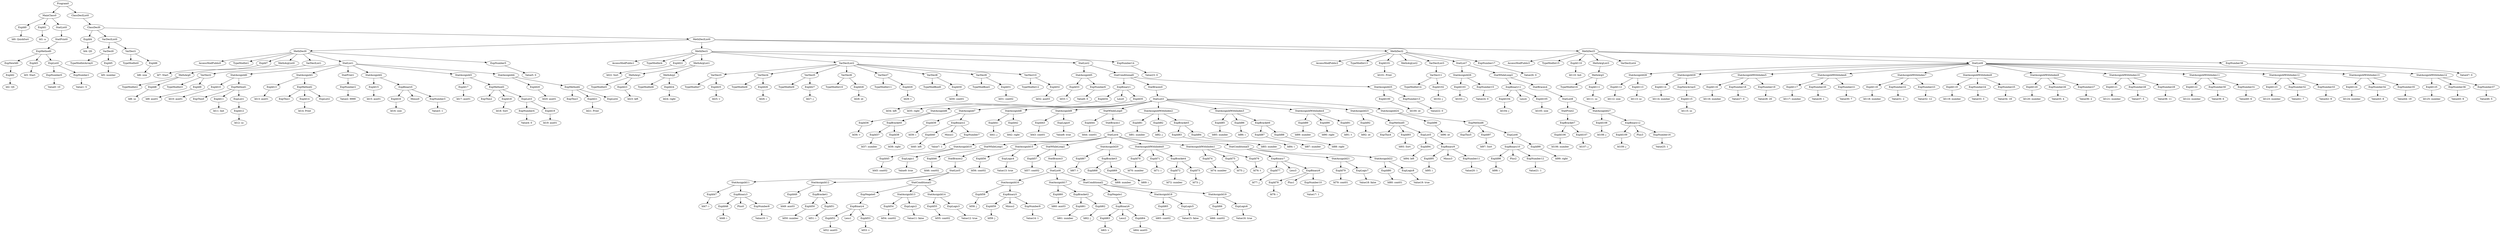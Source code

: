 digraph {
	ordering = out;
	ClassDeclList0 -> ClassDecl0;
	ExpNumber37 -> "Value46: 5";
	ExpNumber36 -> "Value45: 9";
	ExpNumber34 -> "Value43: 8";
	ExpNumber33 -> "Value42: 9";
	StatAssignIdWithIndex12 -> ExpId123;
	StatAssignIdWithIndex12 -> ExpNumber32;
	StatAssignIdWithIndex12 -> ExpNumber33;
	ExpNumber30 -> "Value39: 6";
	StatAssignIdWithIndex11 -> ExpId122;
	StatAssignIdWithIndex11 -> ExpNumber30;
	StatAssignIdWithIndex11 -> ExpNumber31;
	ExpNumber29 -> "Value38: 11";
	ExpId121 -> "Id121: number";
	ExpNumber25 -> "Value34: 18";
	ExpId119 -> "Id119: number";
	ExpNumber22 -> "Value31: 2";
	StatAssignIdWithIndex7 -> ExpId118;
	StatAssignIdWithIndex7 -> ExpNumber22;
	StatAssignIdWithIndex7 -> ExpNumber23;
	ExpNumber21 -> "Value30: 7";
	StatAssignIdWithIndex5 -> ExpId116;
	StatAssignIdWithIndex5 -> ExpNumber18;
	StatAssignIdWithIndex5 -> ExpNumber19;
	ExpId116 -> "Id116: number";
	ExpNewArray0 -> ExpId115;
	ExpId115 -> "Id115: sz";
	ExpId114 -> "Id114: number";
	StatList9 -> StatAssignId28;
	StatList9 -> StatAssignId29;
	StatList9 -> StatAssignIdWithIndex5;
	StatList9 -> StatAssignIdWithIndex6;
	StatList9 -> StatAssignIdWithIndex7;
	StatList9 -> StatAssignIdWithIndex8;
	StatList9 -> StatAssignIdWithIndex9;
	StatList9 -> StatAssignIdWithIndex10;
	StatList9 -> StatAssignIdWithIndex11;
	StatList9 -> StatAssignIdWithIndex12;
	StatList9 -> StatAssignIdWithIndex13;
	StatList9 -> StatAssignIdWithIndex14;
	ExpId113 -> "Id113: sz";
	ExpNumber38 -> "Value47: 0";
	StatAssignId28 -> ExpId112;
	StatAssignId28 -> ExpId113;
	MethArg3 -> TypeModInt16;
	MethArg3 -> ExpId111;
	ExpId110 -> "Id110: Init";
	MethDecl3 -> AccessModPublic3;
	MethDecl3 -> TypeModInt15;
	MethDecl3 -> ExpId110;
	MethDecl3 -> MethArgList3;
	MethDecl3 -> VarDeclList4;
	MethDecl3 -> StatList9;
	MethDecl3 -> ExpNumber38;
	ExpNumber17 -> "Value26: 0";
	StatBraces4 -> StatList8;
	ExpBinary12 -> ExpId109;
	ExpBinary12 -> Plus3;
	ExpBinary12 -> ExpNumber16;
	StatList8 -> StatPrint2;
	StatList8 -> StatAssignId27;
	ExpBracket7 -> ExpId106;
	ExpBracket7 -> ExpId107;
	ExpId106 -> "Id106: number";
	StatWhileLoop3 -> ExpBinary11;
	StatWhileLoop3 -> StatBraces4;
	ExpBinary11 -> ExpId104;
	ExpBinary11 -> Less4;
	ExpBinary11 -> ExpId105;
	StatList7 -> StatAssignId26;
	StatList7 -> StatWhileLoop3;
	StatAssignIdWithIndex10 -> ExpId121;
	StatAssignIdWithIndex10 -> ExpNumber28;
	StatAssignIdWithIndex10 -> ExpNumber29;
	ExpNumber15 -> "Value24: 0";
	VarDeclList3 -> VarDecl11;
	ExpNumber16 -> "Value25: 1";
	ExpId102 -> "Id102: j";
	VarDecl11 -> TypeModInt14;
	VarDecl11 -> ExpId102;
	MethDecl2 -> AccessModPublic2;
	MethDecl2 -> TypeModInt13;
	MethDecl2 -> ExpId101;
	MethDecl2 -> MethArgList2;
	MethDecl2 -> VarDeclList3;
	MethDecl2 -> StatList7;
	MethDecl2 -> ExpNumber17;
	ExpNumber14 -> "Value23: 0";
	StatAssignId25 -> ExpId100;
	StatAssignId25 -> ExpNumber13;
	ExpId100 -> "Id100: nt";
	ExpNumber27 -> "Value36: 2";
	ExpId109 -> "Id109: j";
	StatBraces0 -> StatList3;
	ExpNumber28 -> "Value37: 5";
	ExpId99 -> "Id99: right";
	ExpList6 -> ExpBinary10;
	ExpList6 -> ExpId99;
	StatAssignIdWithIndex8 -> ExpId119;
	StatAssignIdWithIndex8 -> ExpNumber24;
	StatAssignIdWithIndex8 -> ExpNumber25;
	ExpNumber12 -> "Value21: 1";
	ExpBinary10 -> ExpId98;
	ExpBinary10 -> Plus2;
	ExpBinary10 -> ExpNumber12;
	ExpId98 -> "Id98: i";
	ExpId97 -> "Id97: Sort";
	ExpMethod6 -> ExpThis5;
	ExpMethod6 -> ExpId97;
	ExpMethod6 -> ExpList6;
	StatAssignId24 -> ExpId96;
	StatAssignId24 -> ExpMethod6;
	ExpNumber11 -> "Value20: 1";
	ExpBinary9 -> ExpId95;
	ExpBinary9 -> Minus3;
	ExpBinary9 -> ExpNumber11;
	ExpNumber26 -> "Value35: 4";
	ExpList5 -> ExpId94;
	ExpList5 -> ExpBinary9;
	ExpId94 -> "Id94: left";
	ExpId120 -> "Id120: number";
	StatAssignId26 -> ExpId103;
	StatAssignId26 -> ExpNumber15;
	ExpMethod5 -> ExpThis4;
	ExpMethod5 -> ExpId93;
	ExpMethod5 -> ExpList5;
	ExpId92 -> "Id92: nt";
	ExpId91 -> "Id91: t";
	ExpId90 -> "Id90: right";
	StatAssignIdWithIndex4 -> ExpId89;
	StatAssignIdWithIndex4 -> ExpId90;
	StatAssignIdWithIndex4 -> ExpId91;
	ExpId89 -> "Id89: number";
	ExpId86 -> "Id86: i";
	StatAssignIdWithIndex6 -> ExpId117;
	StatAssignIdWithIndex6 -> ExpNumber20;
	StatAssignIdWithIndex6 -> ExpNumber21;
	StatAssignIdWithIndex3 -> ExpId85;
	StatAssignIdWithIndex3 -> ExpId86;
	StatAssignIdWithIndex3 -> ExpBracket6;
	ExpId85 -> "Id85: number";
	ExpId83 -> "Id83: number";
	StatConditional0 -> ExpBinary1;
	StatConditional0 -> StatBraces0;
	StatConditional0 -> StatAssignId25;
	ExpId34 -> "Id34: left";
	ExpMethod3 -> ExpThis2;
	ExpMethod3 -> ExpId18;
	ExpMethod3 -> ExpList3;
	ExpId117 -> "Id117: number";
	ExpId36 -> "Id36: v";
	ExpNumber7 -> "Value7: 1";
	ExpNumber6 -> "Value6: 0";
	ExpId124 -> "Id124: number";
	ExpId31 -> "Id31: cont02";
	ExpId88 -> "Id88: right";
	ExpId30 -> "Id30: cont01";
	ExpId54 -> "Id54: cont02";
	ExpId108 -> "Id108: j";
	ExpId64 -> "Id64: aux03";
	ExpId84 -> "Id84: i";
	VarDecl8 -> TypeModBool0;
	VarDecl8 -> ExpId30;
	ExpId37 -> "Id37: number";
	StatAssignIdWithIndex14 -> ExpId125;
	StatAssignIdWithIndex14 -> ExpNumber36;
	StatAssignIdWithIndex14 -> ExpNumber37;
	VarDecl4 -> TypeModInt8;
	VarDecl4 -> ExpId26;
	StatAssignId9 -> ExpId43;
	StatAssignId9 -> ExpLogic0;
	ExpBracket0 -> ExpId37;
	ExpBracket0 -> ExpId38;
	ExpId35 -> "Id35: right";
	ExpId104 -> "Id104: j";
	ExpId25 -> "Id25: v";
	ExpId24 -> "Id24: right";
	MethArg1 -> TypeModInt5;
	MethArg1 -> ExpId23;
	MethDeclList0 -> MethDecl0;
	MethDeclList0 -> MethDecl1;
	MethDeclList0 -> MethDecl2;
	MethDeclList0 -> MethDecl3;
	ExpId65 -> "Id65: cont02";
	Program0 -> MainClass0;
	Program0 -> ClassDeclList0;
	ExpNumber20 -> "Value29: 1";
	ExpNumber5 -> "Value5: 0";
	VarDeclList0 -> VarDecl0;
	VarDeclList0 -> VarDecl1;
	ExpId78 -> "Id78: i";
	ExpId95 -> "Id95: i";
	VarDeclList2 -> VarDecl3;
	VarDeclList2 -> VarDecl4;
	VarDeclList2 -> VarDecl5;
	VarDeclList2 -> VarDecl6;
	VarDeclList2 -> VarDecl7;
	VarDeclList2 -> VarDecl8;
	VarDeclList2 -> VarDecl9;
	VarDeclList2 -> VarDecl10;
	ExpList3 -> ExpNumber4;
	ExpList3 -> ExpId19;
	StatList5 -> StatAssignId11;
	StatList5 -> StatAssignId12;
	StatList5 -> StatConditional1;
	StatAssignId3 -> ExpId17;
	StatAssignId3 -> ExpMethod3;
	VarDecl6 -> TypeModInt10;
	VarDecl6 -> ExpId28;
	ExpId17 -> "Id17: aux01";
	ExpId77 -> "Id77: j";
	StatAssignId4 -> ExpId20;
	StatAssignId4 -> ExpMethod4;
	ExpId45 -> "Id45: cont02";
	ExpMethod4 -> ExpThis3;
	ExpMethod4 -> ExpId21;
	ExpMethod4 -> ExpList4;
	ExpId5 -> "Id5: number";
	ExpId63 -> "Id63: v";
	StatAssignId0 -> ExpId10;
	StatAssignId0 -> ExpMethod1;
	StatAssignIdWithIndex13 -> ExpId124;
	StatAssignIdWithIndex13 -> ExpNumber34;
	StatAssignIdWithIndex13 -> ExpNumber35;
	StatAssignId13 -> ExpId54;
	StatAssignId13 -> ExpLogic2;
	ClassDecl0 -> ExpId4;
	ClassDecl0 -> VarDeclList0;
	ClassDecl0 -> MethDeclList0;
	ExpMethod0 -> ExpNewId0;
	ExpMethod0 -> ExpId3;
	ExpMethod0 -> ExpList0;
	ExpLogic6 -> "Value16: true";
	MethDecl0 -> AccessModPublic0;
	MethDecl0 -> TypeModInt1;
	MethDecl0 -> ExpId7;
	MethDecl0 -> MethArgList0;
	MethDecl0 -> VarDeclList1;
	MethDecl0 -> StatList1;
	MethDecl0 -> ExpNumber5;
	ExpNewId0 -> ExpId2;
	ExpNumber24 -> "Value33: 3";
	ExpId14 -> "Id14: Print";
	StatPrint1 -> ExpNumber2;
	StatList0 -> StatPrint0;
	ExpId7 -> "Id7: Start";
	MethArg0 -> TypeModInt2;
	MethArg0 -> ExpId8;
	StatPrint0 -> ExpMethod0;
	ExpId10 -> "Id10: aux01";
	MethDecl1 -> AccessModPublic1;
	MethDecl1 -> TypeModInt4;
	MethDecl1 -> ExpId22;
	MethDecl1 -> MethArgList1;
	MethDecl1 -> VarDeclList2;
	MethDecl1 -> StatList2;
	MethDecl1 -> ExpNumber14;
	ExpNumber23 -> "Value32: 12";
	ExpId33 -> "Id33: t";
	VarDecl1 -> TypeModInt0;
	VarDecl1 -> ExpId6;
	ExpId28 -> "Id28: nt";
	ExpMethod1 -> ExpThis0;
	ExpMethod1 -> ExpId11;
	ExpMethod1 -> ExpList1;
	ExpBinary8 -> ExpId78;
	ExpBinary8 -> Plus1;
	ExpBinary8 -> ExpNumber10;
	ExpNumber31 -> "Value40: 6";
	ExpId0 -> "Id0: QuickSort";
	MainClass0 -> ExpId0;
	MainClass0 -> ExpId1;
	MainClass0 -> StatList0;
	ExpId107 -> "Id107: j";
	VarDecl0 -> TypeModIntArray0;
	VarDecl0 -> ExpId5;
	ExpId4 -> "Id4: QS";
	ExpId3 -> "Id3: Start";
	ExpId118 -> "Id118: number";
	ExpId13 -> "Id13: aux01";
	ExpId26 -> "Id26: i";
	MethArg2 -> TypeModInt6;
	MethArg2 -> ExpId24;
	ExpBinary1 -> ExpId34;
	ExpBinary1 -> Less0;
	ExpBinary1 -> ExpId35;
	ExpNumber13 -> "Value22: 0";
	ExpId96 -> "Id96: nt";
	ExpId53 -> "Id53: v";
	ExpNumber10 -> "Value17: 1";
	ExpId93 -> "Id93: Sort";
	StatAssignId6 -> ExpId36;
	StatAssignId6 -> ExpBracket0;
	StatPrint2 -> ExpBracket7;
	StatAssignId5 -> ExpId33;
	StatAssignId5 -> ExpNumber6;
	ExpId23 -> "Id23: left";
	ExpId29 -> "Id29: t";
	ExpNumber1 -> "Value1: 5";
	VarDeclList1 -> VarDecl2;
	ExpId87 -> "Id87: number";
	MethArgList0 -> MethArg0;
	StatList3 -> StatAssignId6;
	StatList3 -> StatAssignId7;
	StatList3 -> StatAssignId8;
	StatList3 -> StatAssignId9;
	StatList3 -> StatWhileLoop0;
	StatList3 -> StatAssignIdWithIndex2;
	StatList3 -> StatAssignIdWithIndex3;
	StatList3 -> StatAssignIdWithIndex4;
	StatList3 -> StatAssignId23;
	StatList3 -> StatAssignId24;
	ExpId16 -> "Id16: size";
	ExpId1 -> "Id1: a";
	StatAssignId23 -> ExpId92;
	StatAssignId23 -> ExpMethod5;
	ExpList1 -> ExpId12;
	VarDecl9 -> TypeModBool1;
	VarDecl9 -> ExpId31;
	ExpBinary4 -> ExpId52;
	ExpBinary4 -> Less1;
	ExpBinary4 -> ExpId53;
	StatList1 -> StatAssignId0;
	StatList1 -> StatAssignId1;
	StatList1 -> StatPrint1;
	StatList1 -> StatAssignId2;
	StatList1 -> StatAssignId3;
	StatList1 -> StatAssignId4;
	ExpId105 -> "Id105: size";
	VarDecl5 -> TypeModInt9;
	VarDecl5 -> ExpId27;
	StatAssignId11 -> ExpId47;
	StatAssignId11 -> ExpBinary3;
	ExpId27 -> "Id27: j";
	StatAssignId1 -> ExpId13;
	StatAssignId1 -> ExpMethod2;
	ExpId9 -> "Id9: aux01";
	ExpId15 -> "Id15: aux01";
	ExpId111 -> "Id111: sz";
	ExpId49 -> "Id49: aux03";
	VarDecl2 -> TypeModInt3;
	VarDecl2 -> ExpId9;
	ExpId2 -> "Id2: QS";
	ExpMethod2 -> ExpThis1;
	ExpMethod2 -> ExpId14;
	ExpMethod2 -> ExpList2;
	StatAssignId21 -> ExpId79;
	StatAssignId21 -> ExpLogic7;
	StatAssignId27 -> ExpId108;
	StatAssignId27 -> ExpBinary12;
	VarDecl10 -> TypeModInt12;
	VarDecl10 -> ExpId32;
	ExpId21 -> "Id21: Print";
	StatAssignId2 -> ExpId15;
	StatAssignId2 -> ExpBinary0;
	ExpId66 -> "Id66: cont02";
	ExpNumber0 -> "Value0: 10";
	ExpBinary0 -> ExpId16;
	ExpBinary0 -> Minus0;
	ExpBinary0 -> ExpNumber3;
	VarDecl7 -> TypeModInt11;
	VarDecl7 -> ExpId29;
	ExpBracket1 -> ExpId50;
	ExpBracket1 -> ExpId51;
	ExpLogic3 -> "Value12: true";
	ExpNumber3 -> "Value3: 1";
	ExpNumber32 -> "Value41: 7";
	ExpId39 -> "Id39: i";
	ExpId123 -> "Id123: number";
	StatAssignId14 -> ExpId55;
	StatAssignId14 -> ExpLogic3;
	VarDecl3 -> TypeModInt7;
	VarDecl3 -> ExpId25;
	ExpId73 -> "Id73: j";
	MethArgList3 -> MethArg3;
	ExpId40 -> "Id40: left";
	ExpBinary2 -> ExpId40;
	ExpBinary2 -> Minus1;
	ExpBinary2 -> ExpNumber7;
	ExpId125 -> "Id125: number";
	ExpId41 -> "Id41: j";
	StatAssignId8 -> ExpId41;
	StatAssignId8 -> ExpId42;
	MethArgList1 -> MethArg1;
	MethArgList1 -> MethArg2;
	ExpId42 -> "Id42: right";
	ExpId112 -> "Id112: size";
	ExpId80 -> "Id80: cont01";
	ExpId11 -> "Id11: Init";
	ExpId20 -> "Id20: aux01";
	StatConditional2 -> ExpNegate1;
	StatConditional2 -> StatAssignId18;
	StatConditional2 -> StatAssignId19;
	ExpBinary6 -> ExpId63;
	ExpBinary6 -> Less2;
	ExpBinary6 -> ExpId64;
	StatAssignIdWithIndex2 -> ExpId81;
	StatAssignIdWithIndex2 -> ExpId82;
	StatAssignIdWithIndex2 -> ExpBracket5;
	ExpLogic0 -> "Value8: true";
	ExpId44 -> "Id44: cont01";
	StatAssignId10 -> ExpId45;
	StatAssignId10 -> ExpLogic1;
	ExpLogic1 -> "Value9: true";
	ExpList0 -> ExpNumber0;
	ExpList0 -> ExpNumber1;
	ExpId46 -> "Id46: cont02";
	ExpBinary3 -> ExpId48;
	ExpBinary3 -> Plus0;
	ExpBinary3 -> ExpNumber8;
	StatWhileLoop2 -> ExpId57;
	StatWhileLoop2 -> StatBraces3;
	ExpNumber9 -> "Value14: 1";
	ExpId19 -> "Id19: aux01";
	StatWhileLoop1 -> ExpId46;
	StatWhileLoop1 -> StatBraces2;
	ExpId47 -> "Id47: i";
	ExpId48 -> "Id48: i";
	ExpId81 -> "Id81: number";
	ExpNumber8 -> "Value10: 1";
	StatAssignId17 -> ExpId60;
	StatAssignId17 -> ExpBracket2;
	ExpId32 -> "Id32: aux03";
	StatAssignId12 -> ExpId49;
	StatAssignId12 -> ExpBracket1;
	ExpNegate1 -> ExpBinary6;
	ExpId61 -> "Id61: number";
	ExpId50 -> "Id50: number";
	ExpNumber35 -> "Value44: 19";
	ExpId122 -> "Id122: number";
	ExpId52 -> "Id52: aux03";
	ExpId51 -> "Id51: i";
	ExpNegate0 -> ExpBinary4;
	StatConditional1 -> ExpNegate0;
	StatConditional1 -> StatAssignId13;
	StatConditional1 -> StatAssignId14;
	ExpId103 -> "Id103: j";
	ExpId101 -> "Id101: Print";
	ExpLogic2 -> "Value11: false";
	StatList2 -> StatAssignId5;
	StatList2 -> StatConditional0;
	ExpId60 -> "Id60: aux03";
	ExpId18 -> "Id18: Sort";
	StatConditional3 -> ExpBinary7;
	StatConditional3 -> StatAssignId21;
	StatConditional3 -> StatAssignId22;
	ExpId55 -> "Id55: cont02";
	StatAssignId29 -> ExpId114;
	StatAssignId29 -> ExpNewArray0;
	StatBraces2 -> StatList5;
	ExpId56 -> "Id56: cont02";
	StatAssignId15 -> ExpId56;
	StatAssignId15 -> ExpLogic4;
	StatWhileLoop0 -> ExpId44;
	StatWhileLoop0 -> StatBraces1;
	ExpLogic4 -> "Value13: true";
	ExpNumber2 -> "Value2: 9999";
	ExpId57 -> "Id57: cont02";
	ExpNumber19 -> "Value28: 20";
	ExpBracket6 -> ExpId87;
	ExpBracket6 -> ExpId88;
	ExpId58 -> "Id58: j";
	StatAssignId16 -> ExpId58;
	StatAssignId16 -> ExpBinary5;
	ExpId69 -> "Id69: i";
	ExpId59 -> "Id59: j";
	ExpId22 -> "Id22: Sort";
	StatBraces3 -> StatList6;
	StatList6 -> StatAssignId16;
	StatList6 -> StatAssignId17;
	StatList6 -> StatConditional2;
	ExpBracket2 -> ExpId61;
	ExpBracket2 -> ExpId62;
	ExpId62 -> "Id62: j";
	StatAssignId18 -> ExpId65;
	StatAssignId18 -> ExpLogic5;
	ExpNumber18 -> "Value27: 0";
	ExpLogic5 -> "Value15: false";
	StatAssignId19 -> ExpId66;
	StatAssignId19 -> ExpLogic6;
	ExpId67 -> "Id67: t";
	StatAssignId20 -> ExpId67;
	StatAssignId20 -> ExpBracket3;
	ExpId6 -> "Id6: size";
	ExpId68 -> "Id68: number";
	ExpBracket5 -> ExpId83;
	ExpBracket5 -> ExpId84;
	ExpId38 -> "Id38: right";
	ExpBracket3 -> ExpId68;
	ExpBracket3 -> ExpId69;
	ExpId70 -> "Id70: number";
	StatAssignId7 -> ExpId39;
	StatAssignId7 -> ExpBinary2;
	StatAssignIdWithIndex0 -> ExpId70;
	StatAssignIdWithIndex0 -> ExpId71;
	StatAssignIdWithIndex0 -> ExpBracket4;
	ExpId43 -> "Id43: cont01";
	ExpId71 -> "Id71: i";
	ExpId72 -> "Id72: number";
	StatAssignIdWithIndex9 -> ExpId120;
	StatAssignIdWithIndex9 -> ExpNumber26;
	StatAssignIdWithIndex9 -> ExpNumber27;
	ExpBracket4 -> ExpId72;
	ExpBracket4 -> ExpId73;
	ExpId74 -> "Id74: number";
	ExpNumber4 -> "Value4: 0";
	StatAssignIdWithIndex1 -> ExpId74;
	StatAssignIdWithIndex1 -> ExpId75;
	StatAssignIdWithIndex1 -> ExpId76;
	ExpId12 -> "Id12: sz";
	ExpId75 -> "Id75: j";
	ExpId76 -> "Id76: t";
	ExpBinary5 -> ExpId59;
	ExpBinary5 -> Minus2;
	ExpBinary5 -> ExpNumber9;
	ExpBinary7 -> ExpId77;
	ExpBinary7 -> Less3;
	ExpBinary7 -> ExpBinary8;
	ExpId79 -> "Id79: cont01";
	ExpLogic7 -> "Value18: false";
	StatAssignId22 -> ExpId80;
	StatAssignId22 -> ExpLogic8;
	StatList4 -> StatAssignId10;
	StatList4 -> StatWhileLoop1;
	StatList4 -> StatAssignId15;
	StatList4 -> StatWhileLoop2;
	StatList4 -> StatAssignId20;
	StatList4 -> StatAssignIdWithIndex0;
	StatList4 -> StatAssignIdWithIndex1;
	StatList4 -> StatConditional3;
	ExpLogic8 -> "Value19: true";
	ExpId8 -> "Id8: sz";
	StatBraces1 -> StatList4;
	ExpId82 -> "Id82: j";
}

